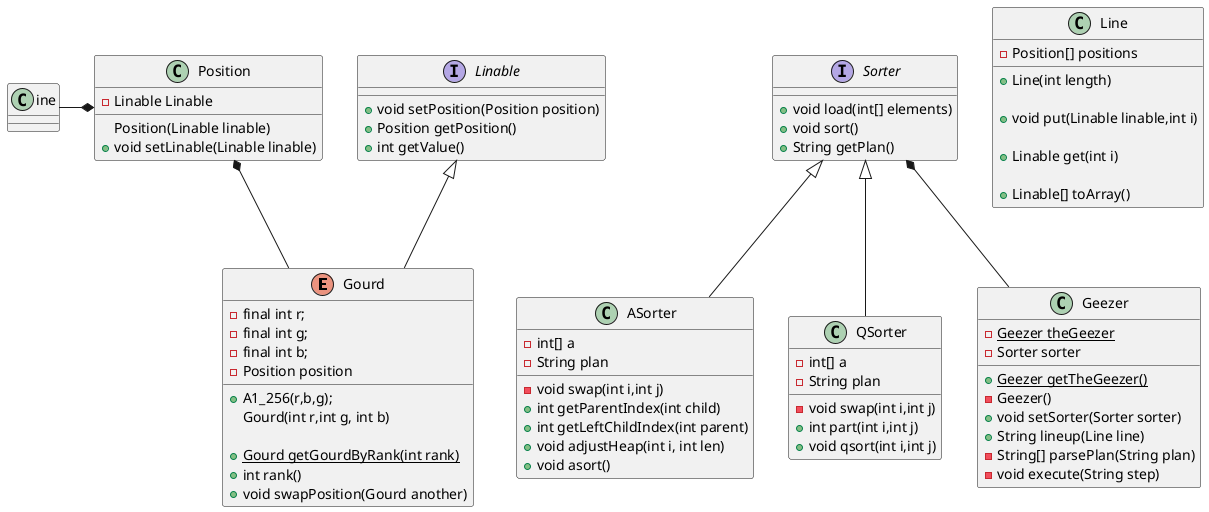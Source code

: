 @startuml

enum Gourd{
    +A1_256(r,b,g);

    -final int r;
    -final int g;
    -final int b;
    - Position position

    Gourd(int r,int g, int b)

    +{static} Gourd getGourdByRank(int rank)
    +int rank()
    +void swapPosition(Gourd another)
}
interface Sorter{
    +void load(int[] elements)
    +void sort()
    +String getPlan()
}
class ASorter{
    -int[] a
    -String plan
    -void swap(int i,int j)
    +int getParentIndex(int child)
    +int getLeftChildIndex(int parent)
    +void adjustHeap(int i, int len)
    +void asort()
}
class QSorter{
    -int[] a
    -String plan
    -void swap(int i,int j)
    +int part(int i,int j)
    +void qsort(int i,int j)
}
interface Linable{
    +void setPosition(Position position)
    +Position getPosition()
    +int getValue()
}

class Line{
    -Position[] positions

    +Line(int length)

    +void put(Linable linable,int i)

    +Linable get(int i)
    
    +Linable[] toArray()
}

class Position{
    -Linable Linable
    Position(Linable linable)
    +void setLinable(Linable linable)
}



class Geezer{
    -{static} Geezer theGeezer
    -Sorter sorter
    +{static} Geezer getTheGeezer()
    -Geezer()
    +void setSorter(Sorter sorter)
    +String lineup(Line line)
    -String[] parsePlan(String plan)
    -void execute(String step)
}



Sorter<|--ASorter
Sorter<|--QSorter
Sorter*--Geezer
Linable<|--Gourd
Position*--Gourd
Position*--Line

@enduml